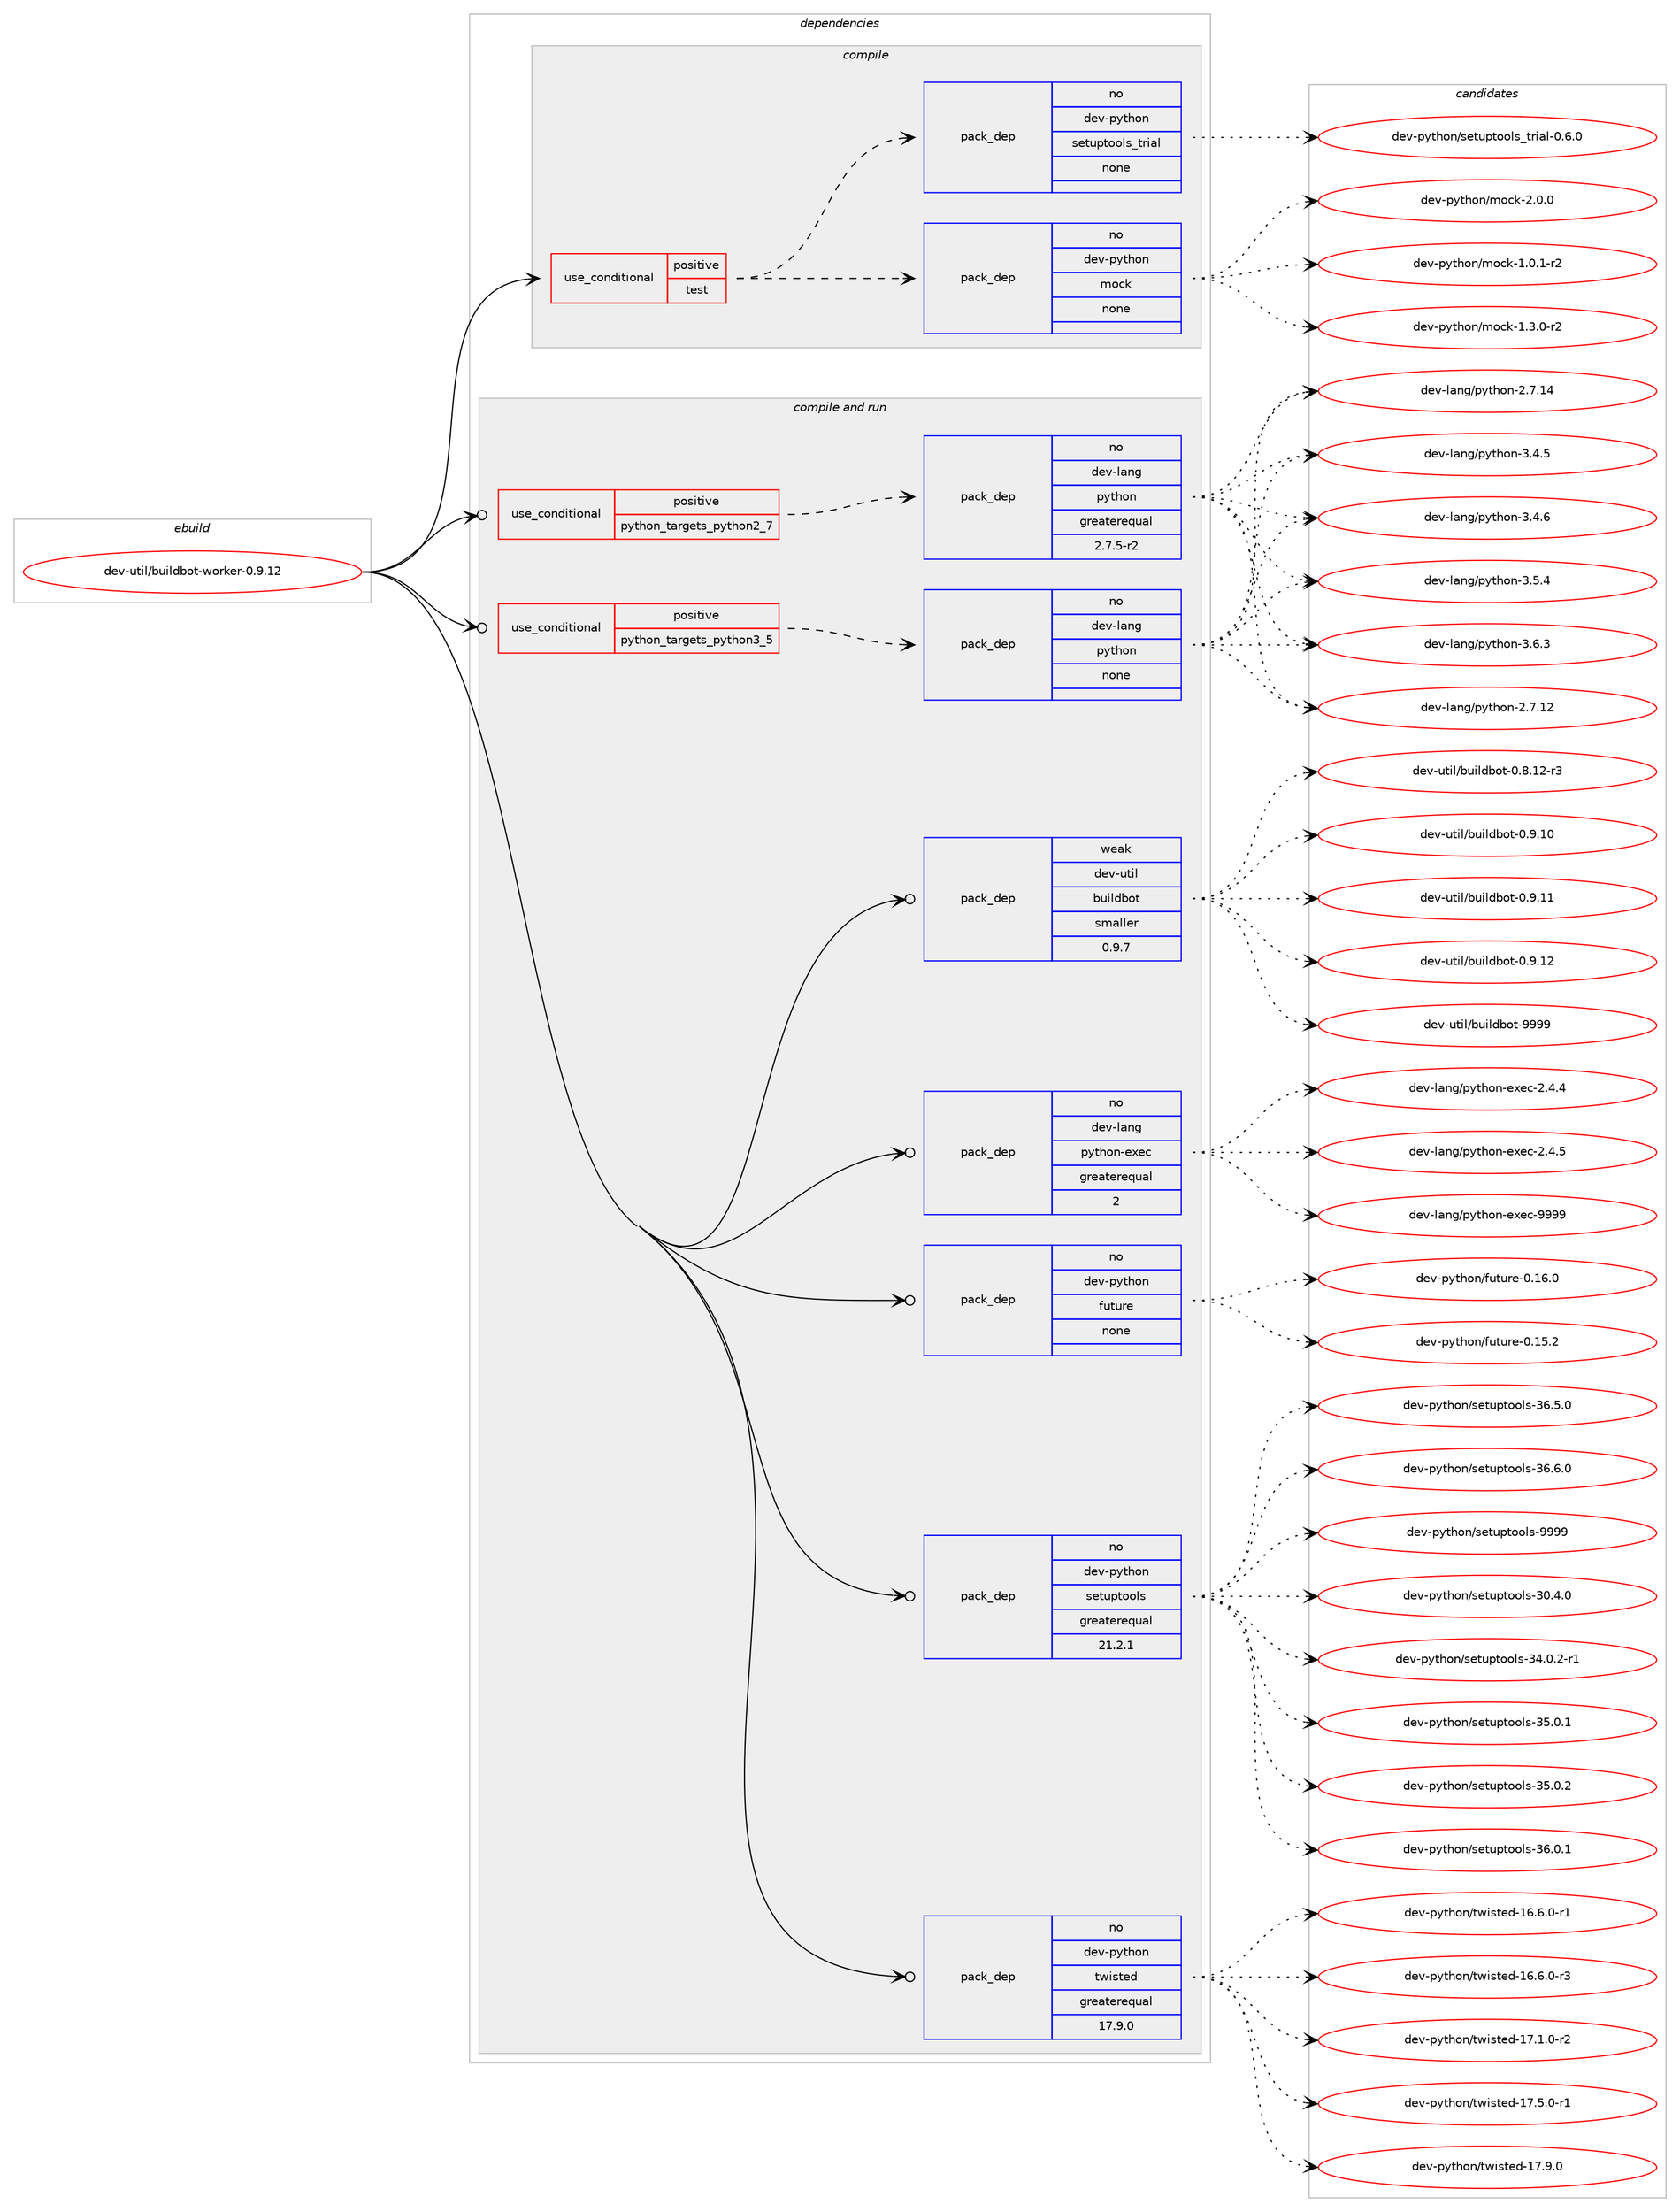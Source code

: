 digraph prolog {

# *************
# Graph options
# *************

newrank=true;
concentrate=true;
compound=true;
graph [rankdir=LR,fontname=Helvetica,fontsize=10,ranksep=1.5];#, ranksep=2.5, nodesep=0.2];
edge  [arrowhead=vee];
node  [fontname=Helvetica,fontsize=10];

# **********
# The ebuild
# **********

subgraph cluster_leftcol {
color=gray;
rank=same;
label=<<i>ebuild</i>>;
id [label="dev-util/buildbot-worker-0.9.12", color=red, width=4, href="../dev-util/buildbot-worker-0.9.12.svg"];
}

# ****************
# The dependencies
# ****************

subgraph cluster_midcol {
color=gray;
label=<<i>dependencies</i>>;
subgraph cluster_compile {
fillcolor="#eeeeee";
style=filled;
label=<<i>compile</i>>;
subgraph cond77411 {
dependency282485 [label=<<TABLE BORDER="0" CELLBORDER="1" CELLSPACING="0" CELLPADDING="4"><TR><TD ROWSPAN="3" CELLPADDING="10">use_conditional</TD></TR><TR><TD>positive</TD></TR><TR><TD>test</TD></TR></TABLE>>, shape=none, color=red];
subgraph pack200868 {
dependency282486 [label=<<TABLE BORDER="0" CELLBORDER="1" CELLSPACING="0" CELLPADDING="4" WIDTH="220"><TR><TD ROWSPAN="6" CELLPADDING="30">pack_dep</TD></TR><TR><TD WIDTH="110">no</TD></TR><TR><TD>dev-python</TD></TR><TR><TD>mock</TD></TR><TR><TD>none</TD></TR><TR><TD></TD></TR></TABLE>>, shape=none, color=blue];
}
dependency282485:e -> dependency282486:w [weight=20,style="dashed",arrowhead="vee"];
subgraph pack200869 {
dependency282487 [label=<<TABLE BORDER="0" CELLBORDER="1" CELLSPACING="0" CELLPADDING="4" WIDTH="220"><TR><TD ROWSPAN="6" CELLPADDING="30">pack_dep</TD></TR><TR><TD WIDTH="110">no</TD></TR><TR><TD>dev-python</TD></TR><TR><TD>setuptools_trial</TD></TR><TR><TD>none</TD></TR><TR><TD></TD></TR></TABLE>>, shape=none, color=blue];
}
dependency282485:e -> dependency282487:w [weight=20,style="dashed",arrowhead="vee"];
}
id:e -> dependency282485:w [weight=20,style="solid",arrowhead="vee"];
}
subgraph cluster_compileandrun {
fillcolor="#eeeeee";
style=filled;
label=<<i>compile and run</i>>;
subgraph cond77412 {
dependency282488 [label=<<TABLE BORDER="0" CELLBORDER="1" CELLSPACING="0" CELLPADDING="4"><TR><TD ROWSPAN="3" CELLPADDING="10">use_conditional</TD></TR><TR><TD>positive</TD></TR><TR><TD>python_targets_python2_7</TD></TR></TABLE>>, shape=none, color=red];
subgraph pack200870 {
dependency282489 [label=<<TABLE BORDER="0" CELLBORDER="1" CELLSPACING="0" CELLPADDING="4" WIDTH="220"><TR><TD ROWSPAN="6" CELLPADDING="30">pack_dep</TD></TR><TR><TD WIDTH="110">no</TD></TR><TR><TD>dev-lang</TD></TR><TR><TD>python</TD></TR><TR><TD>greaterequal</TD></TR><TR><TD>2.7.5-r2</TD></TR></TABLE>>, shape=none, color=blue];
}
dependency282488:e -> dependency282489:w [weight=20,style="dashed",arrowhead="vee"];
}
id:e -> dependency282488:w [weight=20,style="solid",arrowhead="odotvee"];
subgraph cond77413 {
dependency282490 [label=<<TABLE BORDER="0" CELLBORDER="1" CELLSPACING="0" CELLPADDING="4"><TR><TD ROWSPAN="3" CELLPADDING="10">use_conditional</TD></TR><TR><TD>positive</TD></TR><TR><TD>python_targets_python3_5</TD></TR></TABLE>>, shape=none, color=red];
subgraph pack200871 {
dependency282491 [label=<<TABLE BORDER="0" CELLBORDER="1" CELLSPACING="0" CELLPADDING="4" WIDTH="220"><TR><TD ROWSPAN="6" CELLPADDING="30">pack_dep</TD></TR><TR><TD WIDTH="110">no</TD></TR><TR><TD>dev-lang</TD></TR><TR><TD>python</TD></TR><TR><TD>none</TD></TR><TR><TD></TD></TR></TABLE>>, shape=none, color=blue];
}
dependency282490:e -> dependency282491:w [weight=20,style="dashed",arrowhead="vee"];
}
id:e -> dependency282490:w [weight=20,style="solid",arrowhead="odotvee"];
subgraph pack200872 {
dependency282492 [label=<<TABLE BORDER="0" CELLBORDER="1" CELLSPACING="0" CELLPADDING="4" WIDTH="220"><TR><TD ROWSPAN="6" CELLPADDING="30">pack_dep</TD></TR><TR><TD WIDTH="110">no</TD></TR><TR><TD>dev-lang</TD></TR><TR><TD>python-exec</TD></TR><TR><TD>greaterequal</TD></TR><TR><TD>2</TD></TR></TABLE>>, shape=none, color=blue];
}
id:e -> dependency282492:w [weight=20,style="solid",arrowhead="odotvee"];
subgraph pack200873 {
dependency282493 [label=<<TABLE BORDER="0" CELLBORDER="1" CELLSPACING="0" CELLPADDING="4" WIDTH="220"><TR><TD ROWSPAN="6" CELLPADDING="30">pack_dep</TD></TR><TR><TD WIDTH="110">no</TD></TR><TR><TD>dev-python</TD></TR><TR><TD>future</TD></TR><TR><TD>none</TD></TR><TR><TD></TD></TR></TABLE>>, shape=none, color=blue];
}
id:e -> dependency282493:w [weight=20,style="solid",arrowhead="odotvee"];
subgraph pack200874 {
dependency282494 [label=<<TABLE BORDER="0" CELLBORDER="1" CELLSPACING="0" CELLPADDING="4" WIDTH="220"><TR><TD ROWSPAN="6" CELLPADDING="30">pack_dep</TD></TR><TR><TD WIDTH="110">no</TD></TR><TR><TD>dev-python</TD></TR><TR><TD>setuptools</TD></TR><TR><TD>greaterequal</TD></TR><TR><TD>21.2.1</TD></TR></TABLE>>, shape=none, color=blue];
}
id:e -> dependency282494:w [weight=20,style="solid",arrowhead="odotvee"];
subgraph pack200875 {
dependency282495 [label=<<TABLE BORDER="0" CELLBORDER="1" CELLSPACING="0" CELLPADDING="4" WIDTH="220"><TR><TD ROWSPAN="6" CELLPADDING="30">pack_dep</TD></TR><TR><TD WIDTH="110">no</TD></TR><TR><TD>dev-python</TD></TR><TR><TD>twisted</TD></TR><TR><TD>greaterequal</TD></TR><TR><TD>17.9.0</TD></TR></TABLE>>, shape=none, color=blue];
}
id:e -> dependency282495:w [weight=20,style="solid",arrowhead="odotvee"];
subgraph pack200876 {
dependency282496 [label=<<TABLE BORDER="0" CELLBORDER="1" CELLSPACING="0" CELLPADDING="4" WIDTH="220"><TR><TD ROWSPAN="6" CELLPADDING="30">pack_dep</TD></TR><TR><TD WIDTH="110">weak</TD></TR><TR><TD>dev-util</TD></TR><TR><TD>buildbot</TD></TR><TR><TD>smaller</TD></TR><TR><TD>0.9.7</TD></TR></TABLE>>, shape=none, color=blue];
}
id:e -> dependency282496:w [weight=20,style="solid",arrowhead="odotvee"];
}
subgraph cluster_run {
fillcolor="#eeeeee";
style=filled;
label=<<i>run</i>>;
}
}

# **************
# The candidates
# **************

subgraph cluster_choices {
rank=same;
color=gray;
label=<<i>candidates</i>>;

subgraph choice200868 {
color=black;
nodesep=1;
choice1001011184511212111610411111047109111991074549464846494511450 [label="dev-python/mock-1.0.1-r2", color=red, width=4,href="../dev-python/mock-1.0.1-r2.svg"];
choice1001011184511212111610411111047109111991074549465146484511450 [label="dev-python/mock-1.3.0-r2", color=red, width=4,href="../dev-python/mock-1.3.0-r2.svg"];
choice100101118451121211161041111104710911199107455046484648 [label="dev-python/mock-2.0.0", color=red, width=4,href="../dev-python/mock-2.0.0.svg"];
dependency282486:e -> choice1001011184511212111610411111047109111991074549464846494511450:w [style=dotted,weight="100"];
dependency282486:e -> choice1001011184511212111610411111047109111991074549465146484511450:w [style=dotted,weight="100"];
dependency282486:e -> choice100101118451121211161041111104710911199107455046484648:w [style=dotted,weight="100"];
}
subgraph choice200869 {
color=black;
nodesep=1;
choice10010111845112121116104111110471151011161171121161111111081159511611410597108454846544648 [label="dev-python/setuptools_trial-0.6.0", color=red, width=4,href="../dev-python/setuptools_trial-0.6.0.svg"];
dependency282487:e -> choice10010111845112121116104111110471151011161171121161111111081159511611410597108454846544648:w [style=dotted,weight="100"];
}
subgraph choice200870 {
color=black;
nodesep=1;
choice10010111845108971101034711212111610411111045504655464950 [label="dev-lang/python-2.7.12", color=red, width=4,href="../dev-lang/python-2.7.12.svg"];
choice10010111845108971101034711212111610411111045504655464952 [label="dev-lang/python-2.7.14", color=red, width=4,href="../dev-lang/python-2.7.14.svg"];
choice100101118451089711010347112121116104111110455146524653 [label="dev-lang/python-3.4.5", color=red, width=4,href="../dev-lang/python-3.4.5.svg"];
choice100101118451089711010347112121116104111110455146524654 [label="dev-lang/python-3.4.6", color=red, width=4,href="../dev-lang/python-3.4.6.svg"];
choice100101118451089711010347112121116104111110455146534652 [label="dev-lang/python-3.5.4", color=red, width=4,href="../dev-lang/python-3.5.4.svg"];
choice100101118451089711010347112121116104111110455146544651 [label="dev-lang/python-3.6.3", color=red, width=4,href="../dev-lang/python-3.6.3.svg"];
dependency282489:e -> choice10010111845108971101034711212111610411111045504655464950:w [style=dotted,weight="100"];
dependency282489:e -> choice10010111845108971101034711212111610411111045504655464952:w [style=dotted,weight="100"];
dependency282489:e -> choice100101118451089711010347112121116104111110455146524653:w [style=dotted,weight="100"];
dependency282489:e -> choice100101118451089711010347112121116104111110455146524654:w [style=dotted,weight="100"];
dependency282489:e -> choice100101118451089711010347112121116104111110455146534652:w [style=dotted,weight="100"];
dependency282489:e -> choice100101118451089711010347112121116104111110455146544651:w [style=dotted,weight="100"];
}
subgraph choice200871 {
color=black;
nodesep=1;
choice10010111845108971101034711212111610411111045504655464950 [label="dev-lang/python-2.7.12", color=red, width=4,href="../dev-lang/python-2.7.12.svg"];
choice10010111845108971101034711212111610411111045504655464952 [label="dev-lang/python-2.7.14", color=red, width=4,href="../dev-lang/python-2.7.14.svg"];
choice100101118451089711010347112121116104111110455146524653 [label="dev-lang/python-3.4.5", color=red, width=4,href="../dev-lang/python-3.4.5.svg"];
choice100101118451089711010347112121116104111110455146524654 [label="dev-lang/python-3.4.6", color=red, width=4,href="../dev-lang/python-3.4.6.svg"];
choice100101118451089711010347112121116104111110455146534652 [label="dev-lang/python-3.5.4", color=red, width=4,href="../dev-lang/python-3.5.4.svg"];
choice100101118451089711010347112121116104111110455146544651 [label="dev-lang/python-3.6.3", color=red, width=4,href="../dev-lang/python-3.6.3.svg"];
dependency282491:e -> choice10010111845108971101034711212111610411111045504655464950:w [style=dotted,weight="100"];
dependency282491:e -> choice10010111845108971101034711212111610411111045504655464952:w [style=dotted,weight="100"];
dependency282491:e -> choice100101118451089711010347112121116104111110455146524653:w [style=dotted,weight="100"];
dependency282491:e -> choice100101118451089711010347112121116104111110455146524654:w [style=dotted,weight="100"];
dependency282491:e -> choice100101118451089711010347112121116104111110455146534652:w [style=dotted,weight="100"];
dependency282491:e -> choice100101118451089711010347112121116104111110455146544651:w [style=dotted,weight="100"];
}
subgraph choice200872 {
color=black;
nodesep=1;
choice1001011184510897110103471121211161041111104510112010199455046524652 [label="dev-lang/python-exec-2.4.4", color=red, width=4,href="../dev-lang/python-exec-2.4.4.svg"];
choice1001011184510897110103471121211161041111104510112010199455046524653 [label="dev-lang/python-exec-2.4.5", color=red, width=4,href="../dev-lang/python-exec-2.4.5.svg"];
choice10010111845108971101034711212111610411111045101120101994557575757 [label="dev-lang/python-exec-9999", color=red, width=4,href="../dev-lang/python-exec-9999.svg"];
dependency282492:e -> choice1001011184510897110103471121211161041111104510112010199455046524652:w [style=dotted,weight="100"];
dependency282492:e -> choice1001011184510897110103471121211161041111104510112010199455046524653:w [style=dotted,weight="100"];
dependency282492:e -> choice10010111845108971101034711212111610411111045101120101994557575757:w [style=dotted,weight="100"];
}
subgraph choice200873 {
color=black;
nodesep=1;
choice100101118451121211161041111104710211711611711410145484649534650 [label="dev-python/future-0.15.2", color=red, width=4,href="../dev-python/future-0.15.2.svg"];
choice100101118451121211161041111104710211711611711410145484649544648 [label="dev-python/future-0.16.0", color=red, width=4,href="../dev-python/future-0.16.0.svg"];
dependency282493:e -> choice100101118451121211161041111104710211711611711410145484649534650:w [style=dotted,weight="100"];
dependency282493:e -> choice100101118451121211161041111104710211711611711410145484649544648:w [style=dotted,weight="100"];
}
subgraph choice200874 {
color=black;
nodesep=1;
choice100101118451121211161041111104711510111611711211611111110811545514846524648 [label="dev-python/setuptools-30.4.0", color=red, width=4,href="../dev-python/setuptools-30.4.0.svg"];
choice1001011184511212111610411111047115101116117112116111111108115455152464846504511449 [label="dev-python/setuptools-34.0.2-r1", color=red, width=4,href="../dev-python/setuptools-34.0.2-r1.svg"];
choice100101118451121211161041111104711510111611711211611111110811545515346484649 [label="dev-python/setuptools-35.0.1", color=red, width=4,href="../dev-python/setuptools-35.0.1.svg"];
choice100101118451121211161041111104711510111611711211611111110811545515346484650 [label="dev-python/setuptools-35.0.2", color=red, width=4,href="../dev-python/setuptools-35.0.2.svg"];
choice100101118451121211161041111104711510111611711211611111110811545515446484649 [label="dev-python/setuptools-36.0.1", color=red, width=4,href="../dev-python/setuptools-36.0.1.svg"];
choice100101118451121211161041111104711510111611711211611111110811545515446534648 [label="dev-python/setuptools-36.5.0", color=red, width=4,href="../dev-python/setuptools-36.5.0.svg"];
choice100101118451121211161041111104711510111611711211611111110811545515446544648 [label="dev-python/setuptools-36.6.0", color=red, width=4,href="../dev-python/setuptools-36.6.0.svg"];
choice10010111845112121116104111110471151011161171121161111111081154557575757 [label="dev-python/setuptools-9999", color=red, width=4,href="../dev-python/setuptools-9999.svg"];
dependency282494:e -> choice100101118451121211161041111104711510111611711211611111110811545514846524648:w [style=dotted,weight="100"];
dependency282494:e -> choice1001011184511212111610411111047115101116117112116111111108115455152464846504511449:w [style=dotted,weight="100"];
dependency282494:e -> choice100101118451121211161041111104711510111611711211611111110811545515346484649:w [style=dotted,weight="100"];
dependency282494:e -> choice100101118451121211161041111104711510111611711211611111110811545515346484650:w [style=dotted,weight="100"];
dependency282494:e -> choice100101118451121211161041111104711510111611711211611111110811545515446484649:w [style=dotted,weight="100"];
dependency282494:e -> choice100101118451121211161041111104711510111611711211611111110811545515446534648:w [style=dotted,weight="100"];
dependency282494:e -> choice100101118451121211161041111104711510111611711211611111110811545515446544648:w [style=dotted,weight="100"];
dependency282494:e -> choice10010111845112121116104111110471151011161171121161111111081154557575757:w [style=dotted,weight="100"];
}
subgraph choice200875 {
color=black;
nodesep=1;
choice1001011184511212111610411111047116119105115116101100454954465446484511449 [label="dev-python/twisted-16.6.0-r1", color=red, width=4,href="../dev-python/twisted-16.6.0-r1.svg"];
choice1001011184511212111610411111047116119105115116101100454954465446484511451 [label="dev-python/twisted-16.6.0-r3", color=red, width=4,href="../dev-python/twisted-16.6.0-r3.svg"];
choice1001011184511212111610411111047116119105115116101100454955464946484511450 [label="dev-python/twisted-17.1.0-r2", color=red, width=4,href="../dev-python/twisted-17.1.0-r2.svg"];
choice1001011184511212111610411111047116119105115116101100454955465346484511449 [label="dev-python/twisted-17.5.0-r1", color=red, width=4,href="../dev-python/twisted-17.5.0-r1.svg"];
choice100101118451121211161041111104711611910511511610110045495546574648 [label="dev-python/twisted-17.9.0", color=red, width=4,href="../dev-python/twisted-17.9.0.svg"];
dependency282495:e -> choice1001011184511212111610411111047116119105115116101100454954465446484511449:w [style=dotted,weight="100"];
dependency282495:e -> choice1001011184511212111610411111047116119105115116101100454954465446484511451:w [style=dotted,weight="100"];
dependency282495:e -> choice1001011184511212111610411111047116119105115116101100454955464946484511450:w [style=dotted,weight="100"];
dependency282495:e -> choice1001011184511212111610411111047116119105115116101100454955465346484511449:w [style=dotted,weight="100"];
dependency282495:e -> choice100101118451121211161041111104711611910511511610110045495546574648:w [style=dotted,weight="100"];
}
subgraph choice200876 {
color=black;
nodesep=1;
choice10010111845117116105108479811710510810098111116454846564649504511451 [label="dev-util/buildbot-0.8.12-r3", color=red, width=4,href="../dev-util/buildbot-0.8.12-r3.svg"];
choice1001011184511711610510847981171051081009811111645484657464948 [label="dev-util/buildbot-0.9.10", color=red, width=4,href="../dev-util/buildbot-0.9.10.svg"];
choice1001011184511711610510847981171051081009811111645484657464949 [label="dev-util/buildbot-0.9.11", color=red, width=4,href="../dev-util/buildbot-0.9.11.svg"];
choice1001011184511711610510847981171051081009811111645484657464950 [label="dev-util/buildbot-0.9.12", color=red, width=4,href="../dev-util/buildbot-0.9.12.svg"];
choice100101118451171161051084798117105108100981111164557575757 [label="dev-util/buildbot-9999", color=red, width=4,href="../dev-util/buildbot-9999.svg"];
dependency282496:e -> choice10010111845117116105108479811710510810098111116454846564649504511451:w [style=dotted,weight="100"];
dependency282496:e -> choice1001011184511711610510847981171051081009811111645484657464948:w [style=dotted,weight="100"];
dependency282496:e -> choice1001011184511711610510847981171051081009811111645484657464949:w [style=dotted,weight="100"];
dependency282496:e -> choice1001011184511711610510847981171051081009811111645484657464950:w [style=dotted,weight="100"];
dependency282496:e -> choice100101118451171161051084798117105108100981111164557575757:w [style=dotted,weight="100"];
}
}

}
